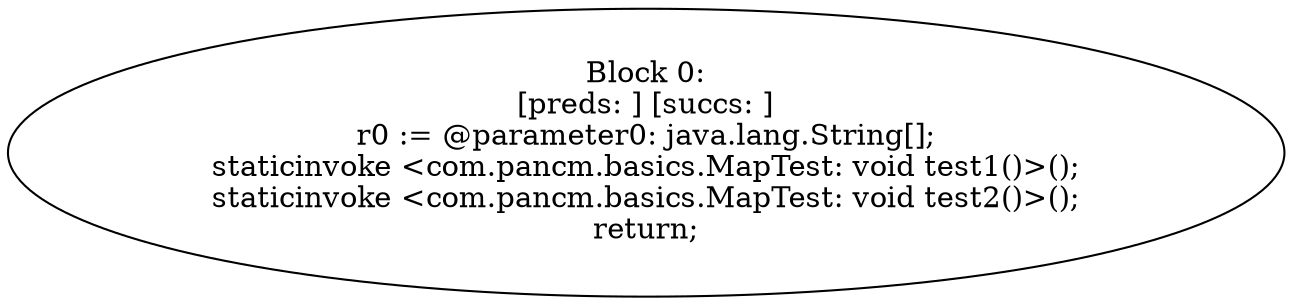 digraph "unitGraph" {
    "Block 0:
[preds: ] [succs: ]
r0 := @parameter0: java.lang.String[];
staticinvoke <com.pancm.basics.MapTest: void test1()>();
staticinvoke <com.pancm.basics.MapTest: void test2()>();
return;
"
}
